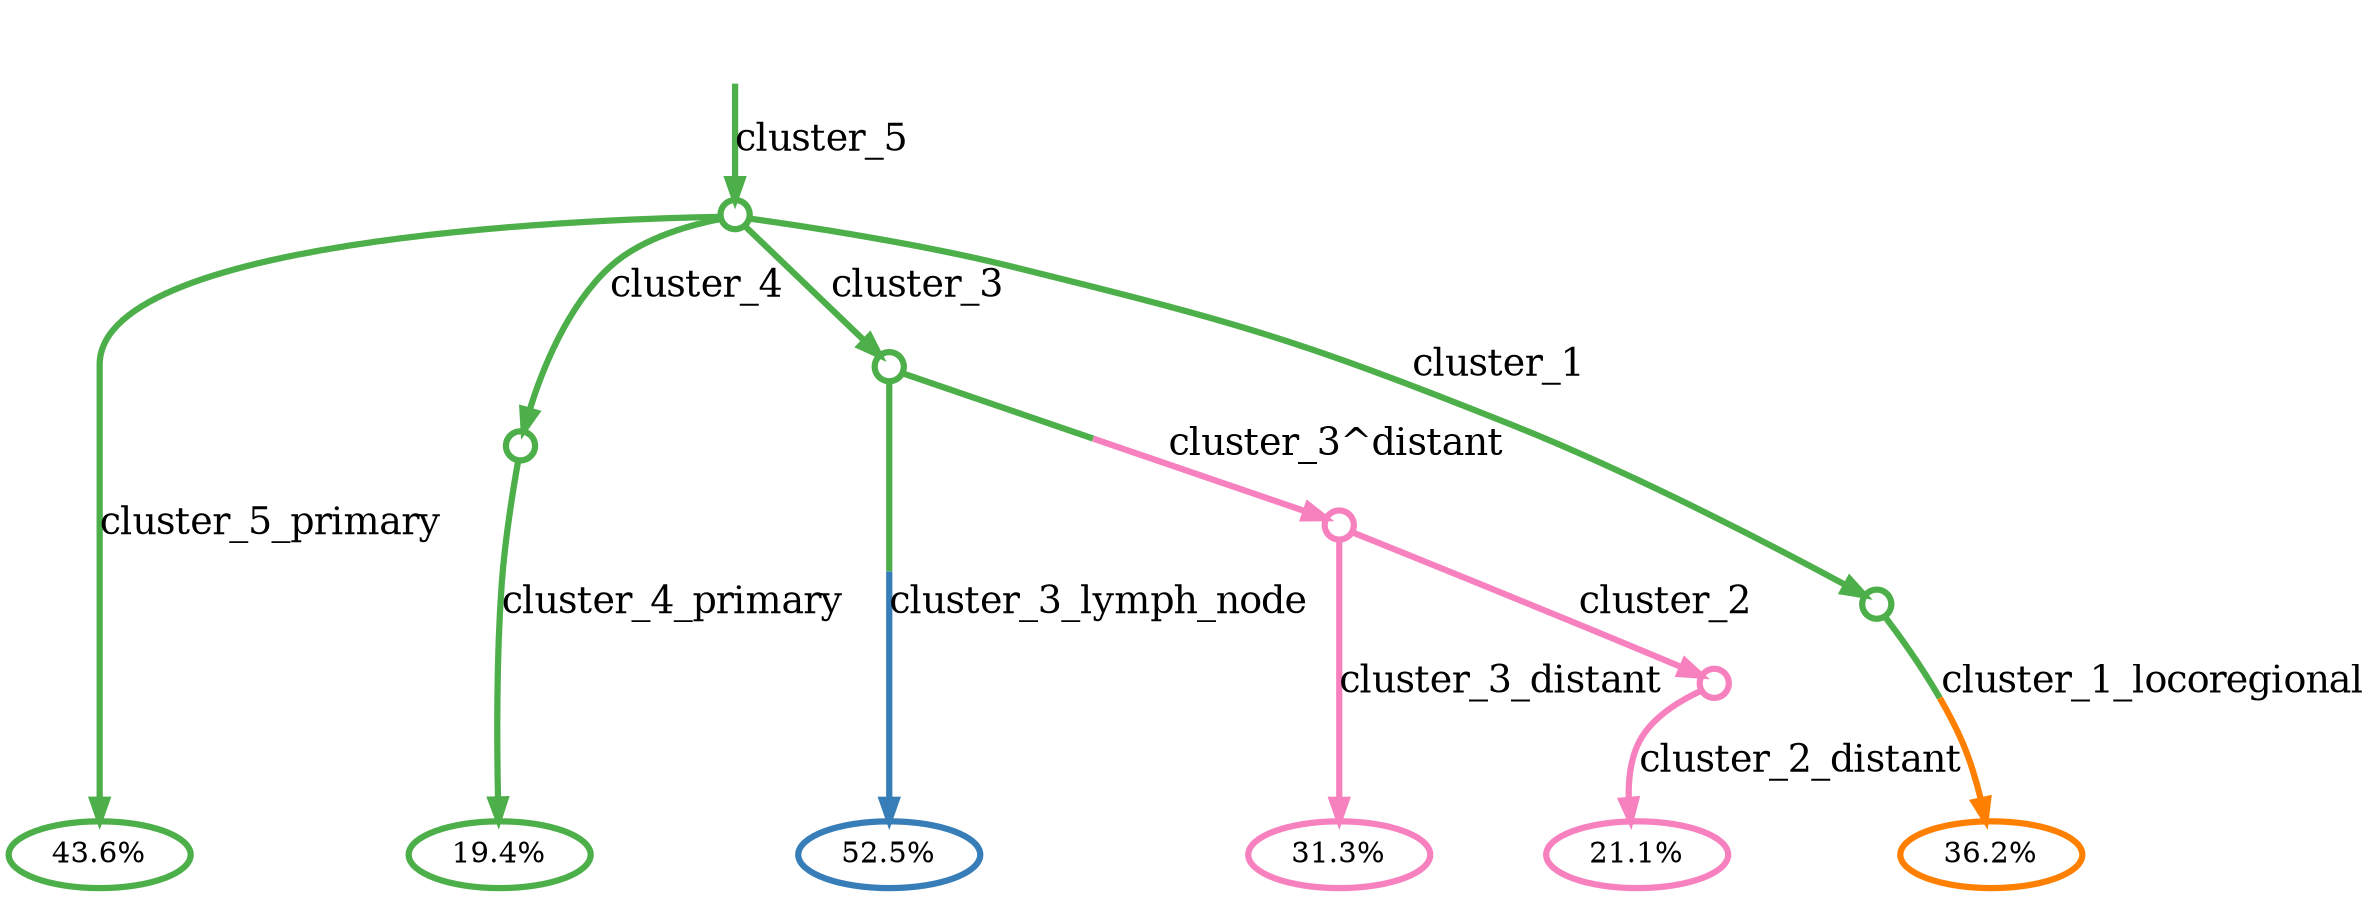 digraph T {
	{
		rank=same
		10 [width=0.2,height=0.2,penwidth=3,colorscheme=set19,color=3,label="43.6%"]
		8 [width=0.2,height=0.2,penwidth=3,colorscheme=set19,color=3,label="19.4%"]
		5 [width=0.2,height=0.2,penwidth=3,colorscheme=set19,color=8,label="31.3%"]
		4 [width=0.2,height=0.2,penwidth=3,colorscheme=set19,color=2,label="52.5%"]
		2 [width=0.2,height=0.2,penwidth=3,colorscheme=set19,color=8,label="21.1%"]
		0 [width=0.2,height=0.2,penwidth=3,colorscheme=set19,color=5,label="36.2%"]
	}
	11 [width=0.2,height=0.2,penwidth=3,colorscheme=set19,color=3,label=""]
	9 [width=0.2,height=0.2,penwidth=3,colorscheme=set19,color=3,label=""]
	7 [width=0.2,height=0.2,penwidth=3,colorscheme=set19,color=3,label=""]
	6 [width=0.2,height=0.2,penwidth=3,colorscheme=set19,color=8,label=""]
	3 [width=0.2,height=0.2,penwidth=3,colorscheme=set19,color=8,label=""]
	1 [width=0.2,height=0.2,penwidth=3,colorscheme=set19,color=3,label=""]
	inv [style="invis"]
	inv -> 11[penwidth=3,colorscheme=set19,color=3,label="cluster_5",fontsize=18]
	11 -> 10 [fontsize=18,penwidth=3,colorscheme=set19,color=3,label="cluster_5_primary"]
	11 -> 9 [fontsize=18,penwidth=3,colorscheme=set19,color=3,label="cluster_4"]
	11 -> 7 [fontsize=18,penwidth=3,colorscheme=set19,color=3,label="cluster_3"]
	11 -> 1 [fontsize=18,penwidth=3,colorscheme=set19,color=3,label="cluster_1"]
	9 -> 8 [fontsize=18,penwidth=3,colorscheme=set19,color=3,label="cluster_4_primary"]
	7 -> 6 [fontsize=18,penwidth=3,colorscheme=set19,color="3;0.5:8",label="cluster_3^distant"]
	7 -> 4 [fontsize=18,penwidth=3,colorscheme=set19,color="3;0.5:2",label="cluster_3_lymph_node"]
	6 -> 5 [fontsize=18,penwidth=3,colorscheme=set19,color=8,label="cluster_3_distant"]
	6 -> 3 [fontsize=18,penwidth=3,colorscheme=set19,color=8,label="cluster_2"]
	3 -> 2 [fontsize=18,penwidth=3,colorscheme=set19,color=8,label="cluster_2_distant"]
	1 -> 0 [fontsize=18,penwidth=3,colorscheme=set19,color="3;0.5:5",label="cluster_1_locoregional"]
}
